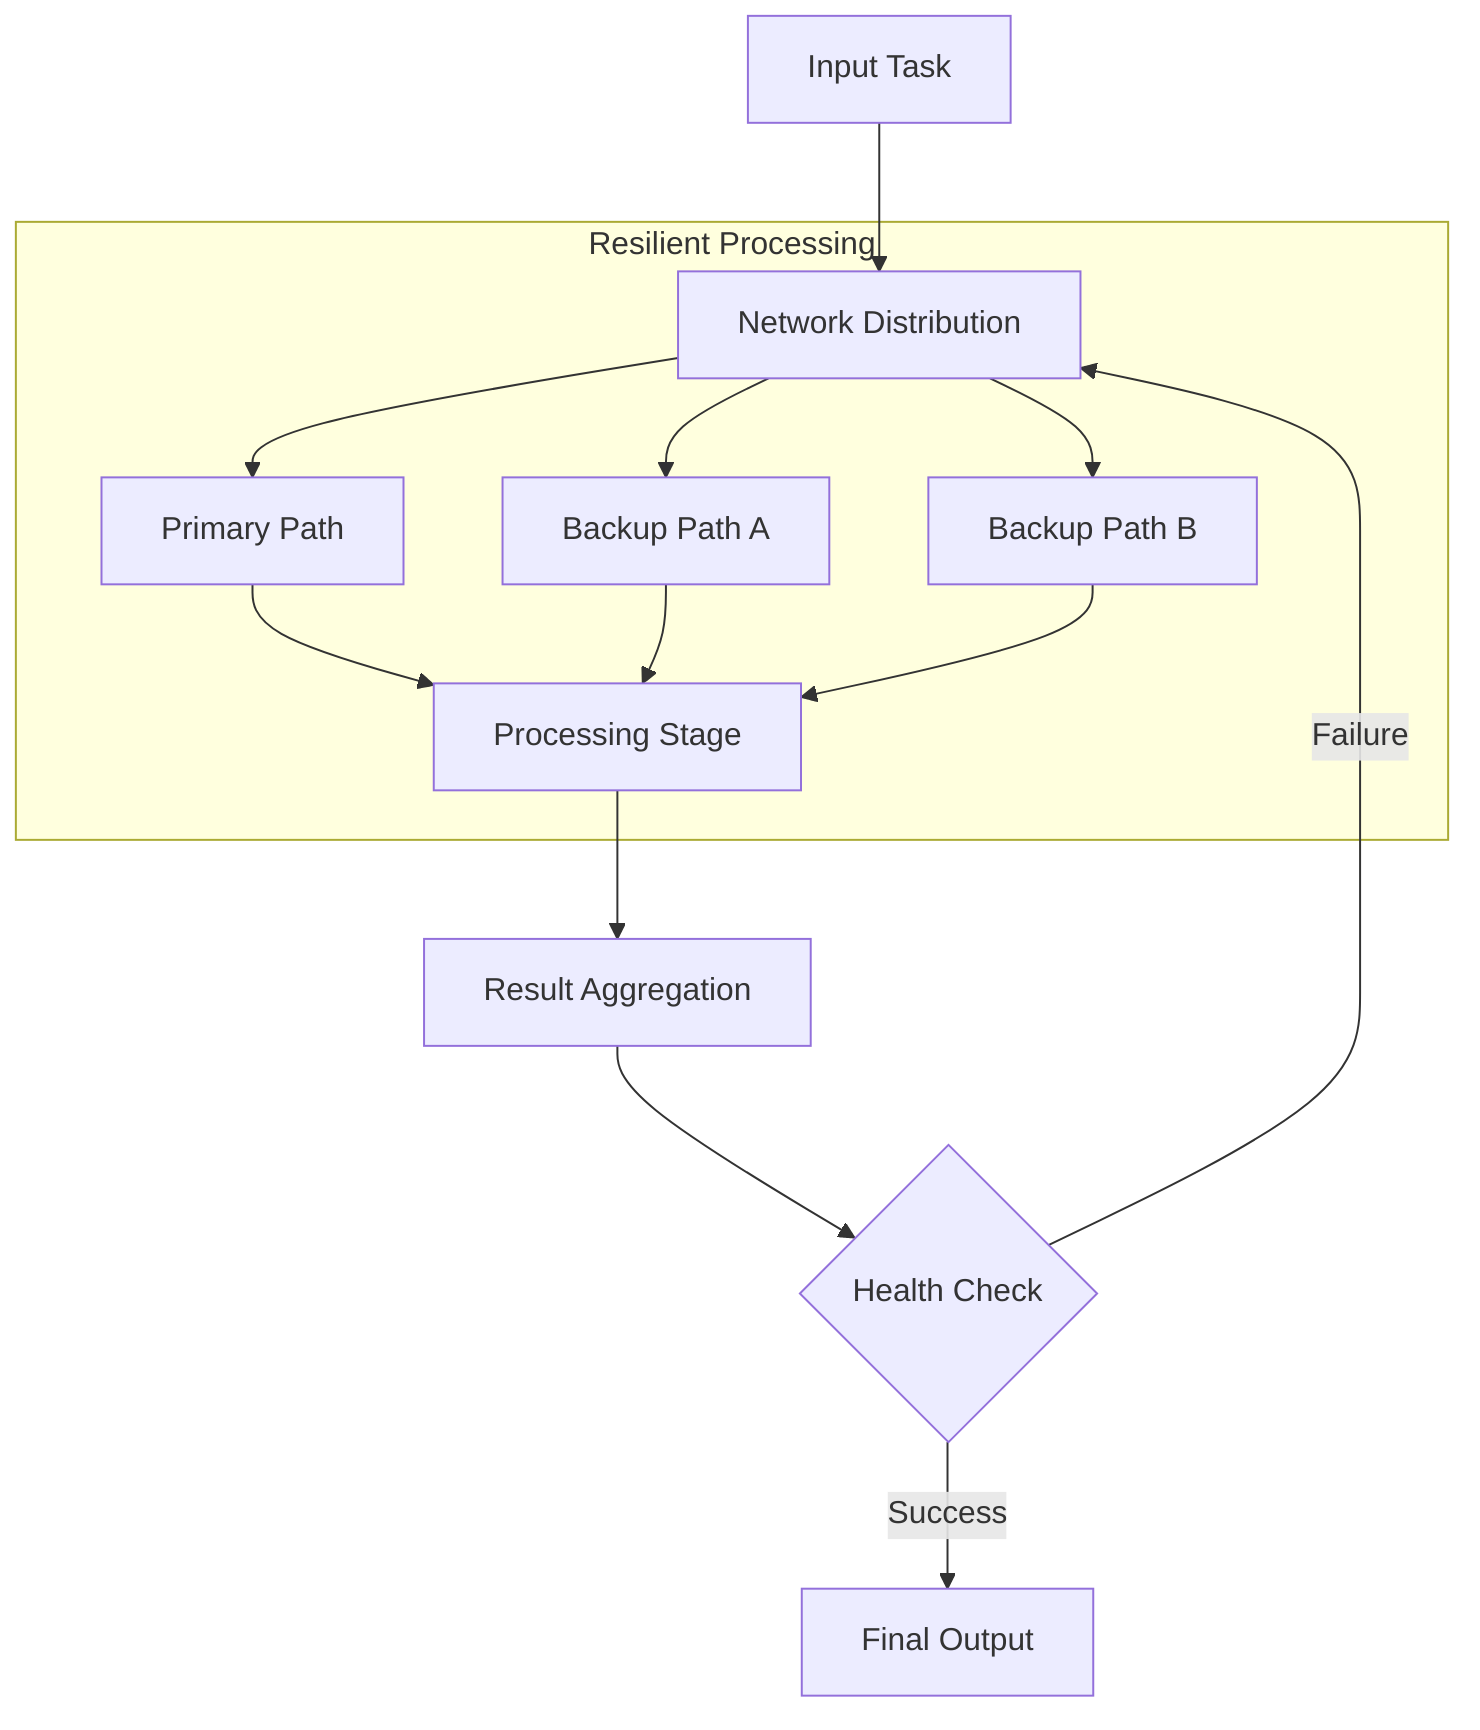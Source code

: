 flowchart TD
    A[Input Task] --> B[Network Distribution]
    
    subgraph Resilient Processing
        B --> C[Primary Path]
        B --> D[Backup Path A]
        B --> E[Backup Path B]
        
        C --> F[Processing Stage]
        D --> F
        E --> F
    end
    
    F --> G[Result Aggregation]
    G --> H{Health Check}
    H -->|Success| I[Final Output]
    H -->|Failure| B